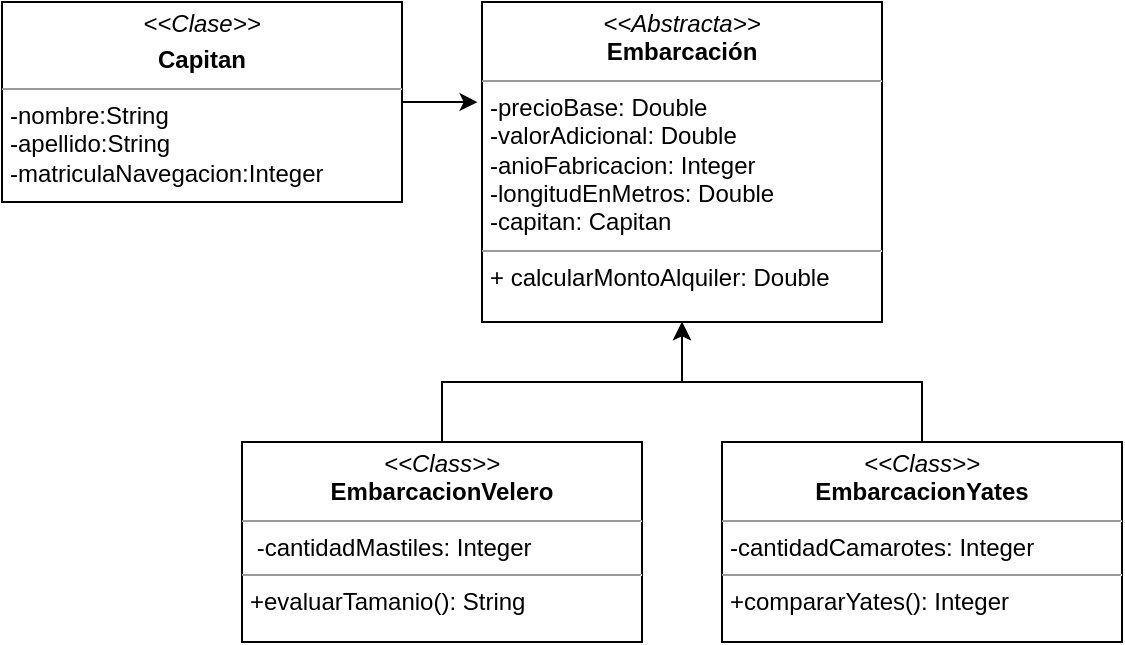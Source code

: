 <mxfile version="14.9.5" type="device"><diagram id="l_ksAvX0qD-4F435LN7t" name="Page-1"><mxGraphModel dx="923" dy="375" grid="1" gridSize="10" guides="1" tooltips="1" connect="1" arrows="1" fold="1" page="1" pageScale="1" pageWidth="827" pageHeight="1169" math="0" shadow="0"><root><mxCell id="0"/><mxCell id="1" parent="0"/><mxCell id="WxKVwr3rgzt6y2q-5ZGm-41" style="edgeStyle=orthogonalEdgeStyle;rounded=0;orthogonalLoop=1;jettySize=auto;html=1;entryX=-0.011;entryY=0.313;entryDx=0;entryDy=0;entryPerimeter=0;" edge="1" parent="1" source="WxKVwr3rgzt6y2q-5ZGm-35" target="WxKVwr3rgzt6y2q-5ZGm-36"><mxGeometry relative="1" as="geometry"/></mxCell><mxCell id="WxKVwr3rgzt6y2q-5ZGm-35" value="&lt;p style=&quot;margin: 0px ; margin-top: 4px ; text-align: center&quot;&gt;&lt;i&gt;&amp;lt;&amp;lt;Clase&lt;/i&gt;&lt;i&gt;&amp;gt;&amp;gt;&lt;/i&gt;&lt;/p&gt;&lt;p style=&quot;margin: 0px ; margin-top: 4px ; text-align: center&quot;&gt;&lt;b&gt;Capitan&lt;/b&gt;&lt;/p&gt;&lt;hr size=&quot;1&quot;&gt;&lt;p style=&quot;margin: 0px ; margin-left: 4px&quot;&gt;-nombre:String&lt;br&gt;-apellido:String&lt;/p&gt;&lt;p style=&quot;margin: 0px ; margin-left: 4px&quot;&gt;-matriculaNavegacion:Integer&lt;/p&gt;&lt;p style=&quot;margin: 0px ; margin-left: 4px&quot;&gt;&lt;br&gt;&lt;/p&gt;" style="verticalAlign=top;align=left;overflow=fill;fontSize=12;fontFamily=Helvetica;html=1;" vertex="1" parent="1"><mxGeometry x="120" y="40" width="200" height="100" as="geometry"/></mxCell><mxCell id="WxKVwr3rgzt6y2q-5ZGm-36" value="&lt;p style=&quot;margin: 0px ; margin-top: 4px ; text-align: center&quot;&gt;&lt;i&gt;&amp;lt;&amp;lt;Abstracta&amp;gt;&amp;gt;&lt;/i&gt;&lt;br&gt;&lt;b&gt;Embarcación&lt;/b&gt;&lt;br&gt;&lt;/p&gt;&lt;hr size=&quot;1&quot;&gt;&lt;p style=&quot;margin: 0px ; margin-left: 4px&quot;&gt;-precioBase: Double&lt;/p&gt;&lt;p style=&quot;margin: 0px ; margin-left: 4px&quot;&gt;-valorAdicional: Double&lt;/p&gt;&lt;p style=&quot;margin: 0px ; margin-left: 4px&quot;&gt;-anioFabricacion: Integer&lt;/p&gt;&lt;p style=&quot;margin: 0px ; margin-left: 4px&quot;&gt;-longitudEnMetros: Double&lt;/p&gt;&lt;p style=&quot;margin: 0px ; margin-left: 4px&quot;&gt;-capitan: Capitan&lt;/p&gt;&lt;hr size=&quot;1&quot;&gt;&lt;p style=&quot;margin: 0px ; margin-left: 4px&quot;&gt;+ calcularMontoAlquiler: Double&lt;/p&gt;&lt;p style=&quot;margin: 0px ; margin-left: 4px&quot;&gt;&lt;br&gt;&lt;/p&gt;" style="verticalAlign=top;align=left;overflow=fill;fontSize=12;fontFamily=Helvetica;html=1;" vertex="1" parent="1"><mxGeometry x="360" y="40" width="200" height="160" as="geometry"/></mxCell><mxCell id="WxKVwr3rgzt6y2q-5ZGm-39" style="edgeStyle=orthogonalEdgeStyle;rounded=0;orthogonalLoop=1;jettySize=auto;html=1;entryX=0.5;entryY=1;entryDx=0;entryDy=0;" edge="1" parent="1" source="WxKVwr3rgzt6y2q-5ZGm-37" target="WxKVwr3rgzt6y2q-5ZGm-36"><mxGeometry relative="1" as="geometry"/></mxCell><mxCell id="WxKVwr3rgzt6y2q-5ZGm-37" value="&lt;p style=&quot;margin: 0px ; margin-top: 4px ; text-align: center&quot;&gt;&lt;i&gt;&amp;lt;&amp;lt;Class&amp;gt;&amp;gt;&lt;/i&gt;&lt;br&gt;&lt;b&gt;EmbarcacionYates&lt;/b&gt;&lt;/p&gt;&lt;hr size=&quot;1&quot;&gt;&lt;p style=&quot;margin: 0px ; margin-left: 4px&quot;&gt;-cantidadCamarotes: Integer&lt;br&gt;&lt;/p&gt;&lt;hr size=&quot;1&quot;&gt;&lt;p style=&quot;margin: 0px ; margin-left: 4px&quot;&gt;+compararYates(): Integer&lt;br&gt;&lt;/p&gt;" style="verticalAlign=top;align=left;overflow=fill;fontSize=12;fontFamily=Helvetica;html=1;" vertex="1" parent="1"><mxGeometry x="480" y="260" width="200" height="100" as="geometry"/></mxCell><mxCell id="WxKVwr3rgzt6y2q-5ZGm-40" style="edgeStyle=orthogonalEdgeStyle;rounded=0;orthogonalLoop=1;jettySize=auto;html=1;entryX=0.5;entryY=1;entryDx=0;entryDy=0;" edge="1" parent="1" source="WxKVwr3rgzt6y2q-5ZGm-38" target="WxKVwr3rgzt6y2q-5ZGm-36"><mxGeometry relative="1" as="geometry"/></mxCell><mxCell id="WxKVwr3rgzt6y2q-5ZGm-38" value="&lt;p style=&quot;margin: 0px ; margin-top: 4px ; text-align: center&quot;&gt;&lt;i&gt;&amp;lt;&amp;lt;Class&amp;gt;&amp;gt;&lt;/i&gt;&lt;br&gt;&lt;b&gt;EmbarcacionVelero&lt;/b&gt;&lt;/p&gt;&lt;hr size=&quot;1&quot;&gt;&lt;p style=&quot;margin: 0px ; margin-left: 4px&quot;&gt;&amp;nbsp;-cantidadMastiles: Integer&lt;br&gt;&lt;/p&gt;&lt;hr size=&quot;1&quot;&gt;&lt;p style=&quot;margin: 0px ; margin-left: 4px&quot;&gt;+evaluarTamanio(): String&lt;/p&gt;" style="verticalAlign=top;align=left;overflow=fill;fontSize=12;fontFamily=Helvetica;html=1;" vertex="1" parent="1"><mxGeometry x="240" y="260" width="200" height="100" as="geometry"/></mxCell></root></mxGraphModel></diagram></mxfile>
